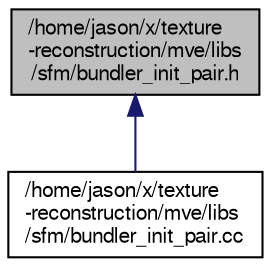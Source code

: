 digraph "/home/jason/x/texture-reconstruction/mve/libs/sfm/bundler_init_pair.h"
{
  edge [fontname="FreeSans",fontsize="10",labelfontname="FreeSans",labelfontsize="10"];
  node [fontname="FreeSans",fontsize="10",shape=record];
  Node45 [label="/home/jason/x/texture\l-reconstruction/mve/libs\l/sfm/bundler_init_pair.h",height=0.2,width=0.4,color="black", fillcolor="grey75", style="filled", fontcolor="black"];
  Node45 -> Node46 [dir="back",color="midnightblue",fontsize="10",style="solid",fontname="FreeSans"];
  Node46 [label="/home/jason/x/texture\l-reconstruction/mve/libs\l/sfm/bundler_init_pair.cc",height=0.2,width=0.4,color="black", fillcolor="white", style="filled",URL="$bundler__init__pair_8cc.html"];
}
